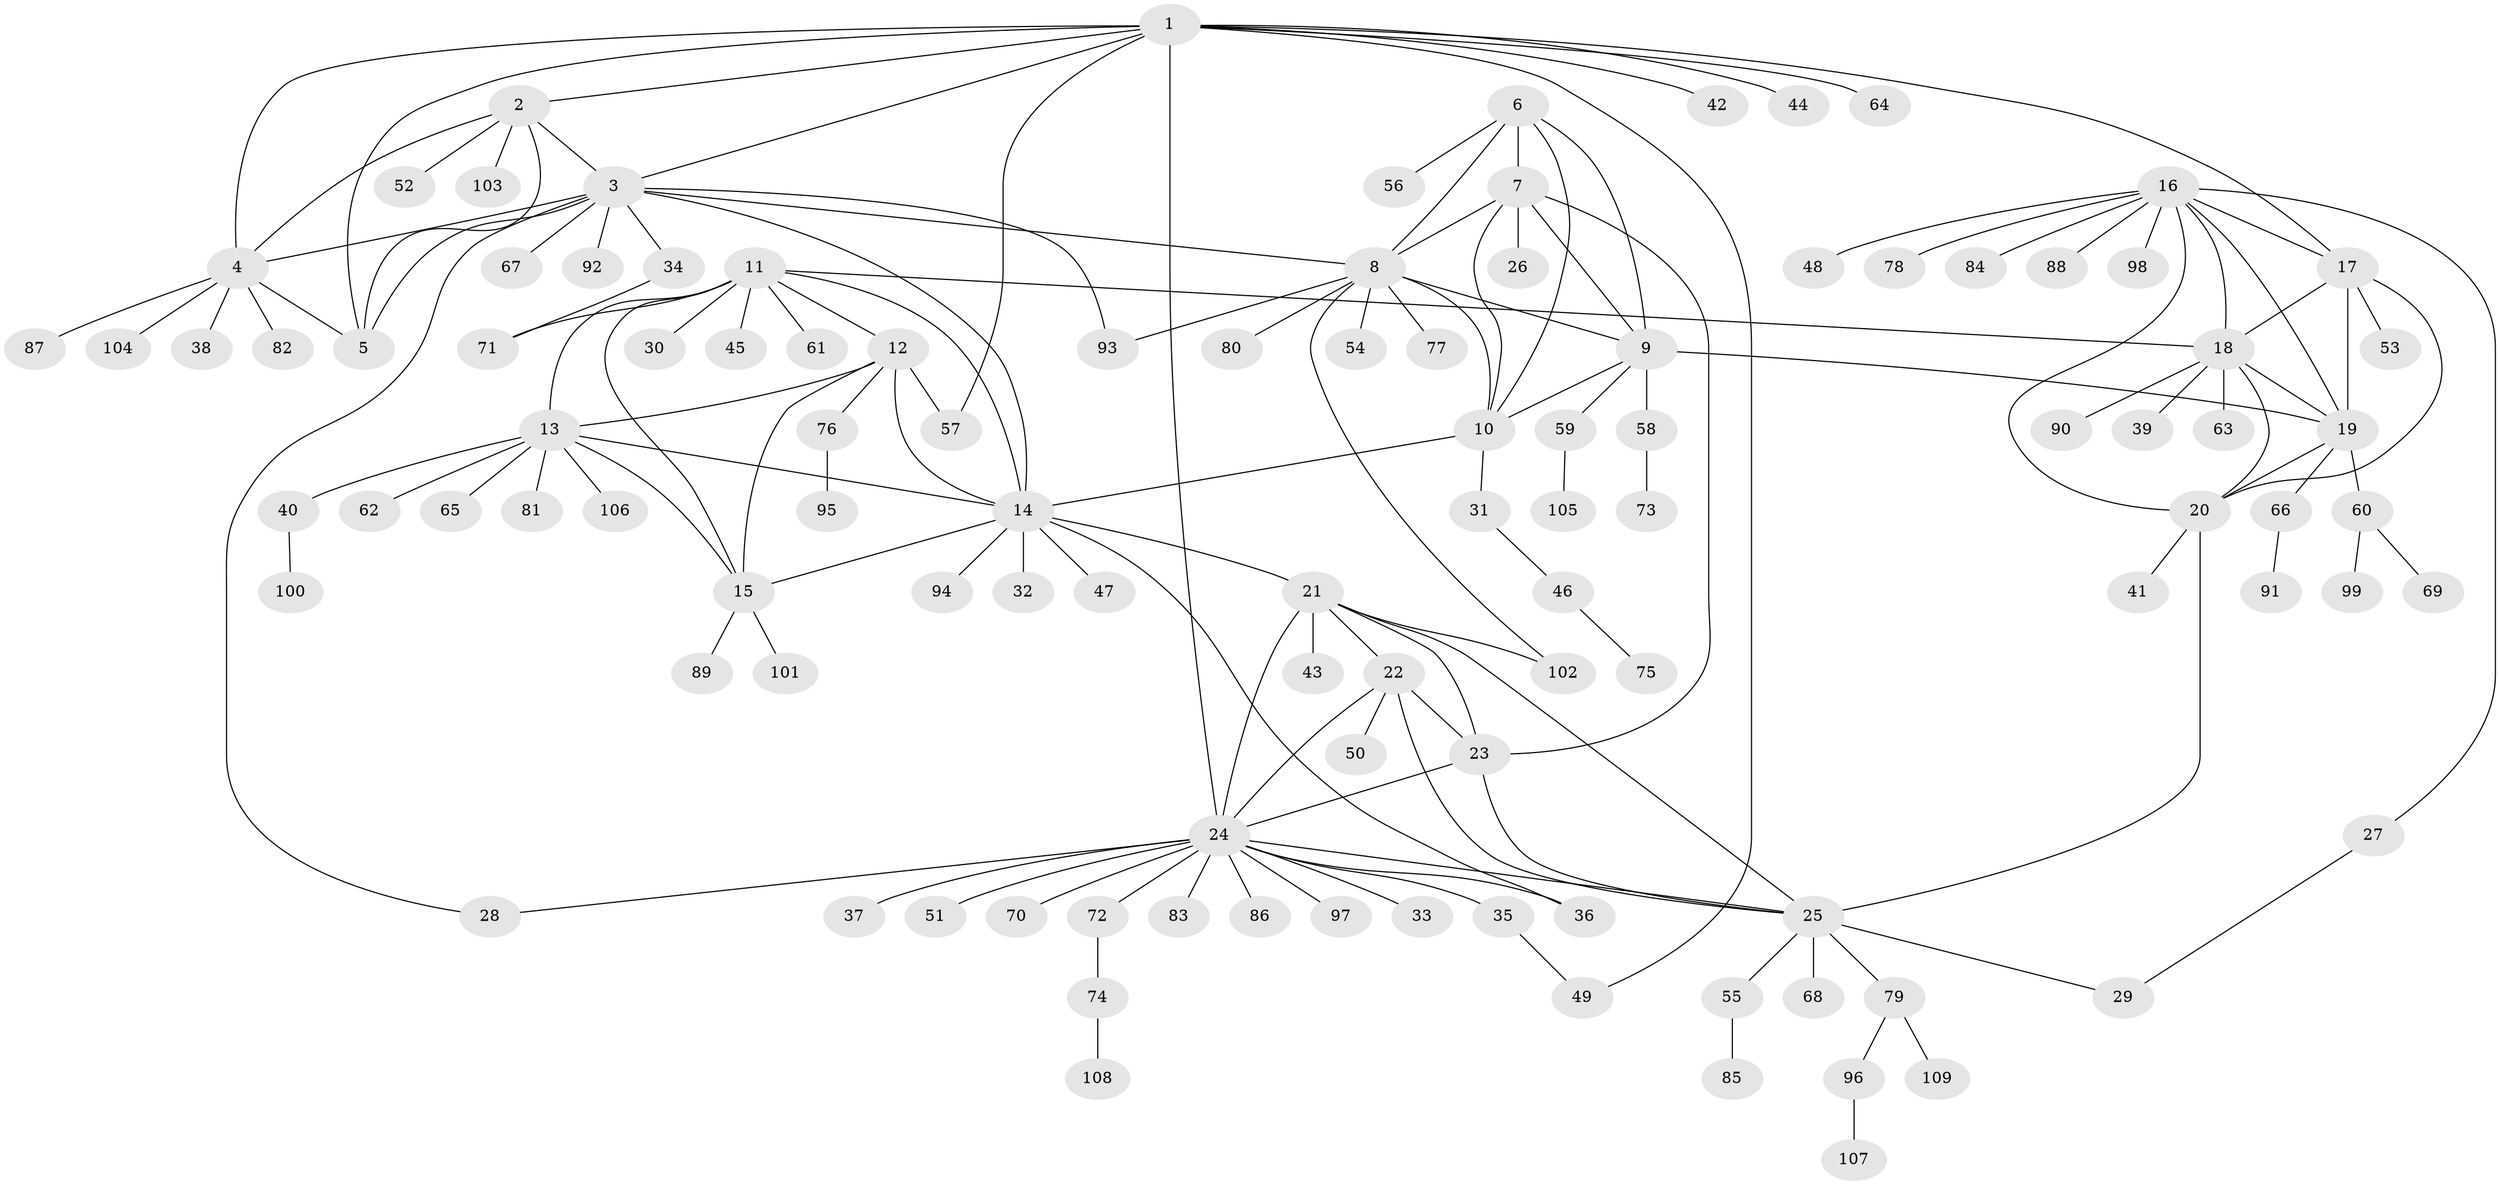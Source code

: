 // Generated by graph-tools (version 1.1) at 2025/26/03/09/25 03:26:49]
// undirected, 109 vertices, 152 edges
graph export_dot {
graph [start="1"]
  node [color=gray90,style=filled];
  1;
  2;
  3;
  4;
  5;
  6;
  7;
  8;
  9;
  10;
  11;
  12;
  13;
  14;
  15;
  16;
  17;
  18;
  19;
  20;
  21;
  22;
  23;
  24;
  25;
  26;
  27;
  28;
  29;
  30;
  31;
  32;
  33;
  34;
  35;
  36;
  37;
  38;
  39;
  40;
  41;
  42;
  43;
  44;
  45;
  46;
  47;
  48;
  49;
  50;
  51;
  52;
  53;
  54;
  55;
  56;
  57;
  58;
  59;
  60;
  61;
  62;
  63;
  64;
  65;
  66;
  67;
  68;
  69;
  70;
  71;
  72;
  73;
  74;
  75;
  76;
  77;
  78;
  79;
  80;
  81;
  82;
  83;
  84;
  85;
  86;
  87;
  88;
  89;
  90;
  91;
  92;
  93;
  94;
  95;
  96;
  97;
  98;
  99;
  100;
  101;
  102;
  103;
  104;
  105;
  106;
  107;
  108;
  109;
  1 -- 2;
  1 -- 3;
  1 -- 4;
  1 -- 5;
  1 -- 17;
  1 -- 24;
  1 -- 42;
  1 -- 44;
  1 -- 49;
  1 -- 57;
  1 -- 64;
  2 -- 3;
  2 -- 4;
  2 -- 5;
  2 -- 52;
  2 -- 103;
  3 -- 4;
  3 -- 5;
  3 -- 8;
  3 -- 14;
  3 -- 28;
  3 -- 34;
  3 -- 67;
  3 -- 92;
  3 -- 93;
  4 -- 5;
  4 -- 38;
  4 -- 82;
  4 -- 87;
  4 -- 104;
  6 -- 7;
  6 -- 8;
  6 -- 9;
  6 -- 10;
  6 -- 56;
  7 -- 8;
  7 -- 9;
  7 -- 10;
  7 -- 23;
  7 -- 26;
  8 -- 9;
  8 -- 10;
  8 -- 54;
  8 -- 77;
  8 -- 80;
  8 -- 93;
  8 -- 102;
  9 -- 10;
  9 -- 19;
  9 -- 58;
  9 -- 59;
  10 -- 14;
  10 -- 31;
  11 -- 12;
  11 -- 13;
  11 -- 14;
  11 -- 15;
  11 -- 18;
  11 -- 30;
  11 -- 45;
  11 -- 61;
  11 -- 71;
  12 -- 13;
  12 -- 14;
  12 -- 15;
  12 -- 57;
  12 -- 76;
  13 -- 14;
  13 -- 15;
  13 -- 40;
  13 -- 62;
  13 -- 65;
  13 -- 81;
  13 -- 106;
  14 -- 15;
  14 -- 21;
  14 -- 32;
  14 -- 36;
  14 -- 47;
  14 -- 94;
  15 -- 89;
  15 -- 101;
  16 -- 17;
  16 -- 18;
  16 -- 19;
  16 -- 20;
  16 -- 27;
  16 -- 48;
  16 -- 78;
  16 -- 84;
  16 -- 88;
  16 -- 98;
  17 -- 18;
  17 -- 19;
  17 -- 20;
  17 -- 53;
  18 -- 19;
  18 -- 20;
  18 -- 39;
  18 -- 63;
  18 -- 90;
  19 -- 20;
  19 -- 60;
  19 -- 66;
  20 -- 25;
  20 -- 41;
  21 -- 22;
  21 -- 23;
  21 -- 24;
  21 -- 25;
  21 -- 43;
  21 -- 102;
  22 -- 23;
  22 -- 24;
  22 -- 25;
  22 -- 50;
  23 -- 24;
  23 -- 25;
  24 -- 25;
  24 -- 28;
  24 -- 33;
  24 -- 35;
  24 -- 36;
  24 -- 37;
  24 -- 51;
  24 -- 70;
  24 -- 72;
  24 -- 83;
  24 -- 86;
  24 -- 97;
  25 -- 29;
  25 -- 55;
  25 -- 68;
  25 -- 79;
  27 -- 29;
  31 -- 46;
  34 -- 71;
  35 -- 49;
  40 -- 100;
  46 -- 75;
  55 -- 85;
  58 -- 73;
  59 -- 105;
  60 -- 69;
  60 -- 99;
  66 -- 91;
  72 -- 74;
  74 -- 108;
  76 -- 95;
  79 -- 96;
  79 -- 109;
  96 -- 107;
}
